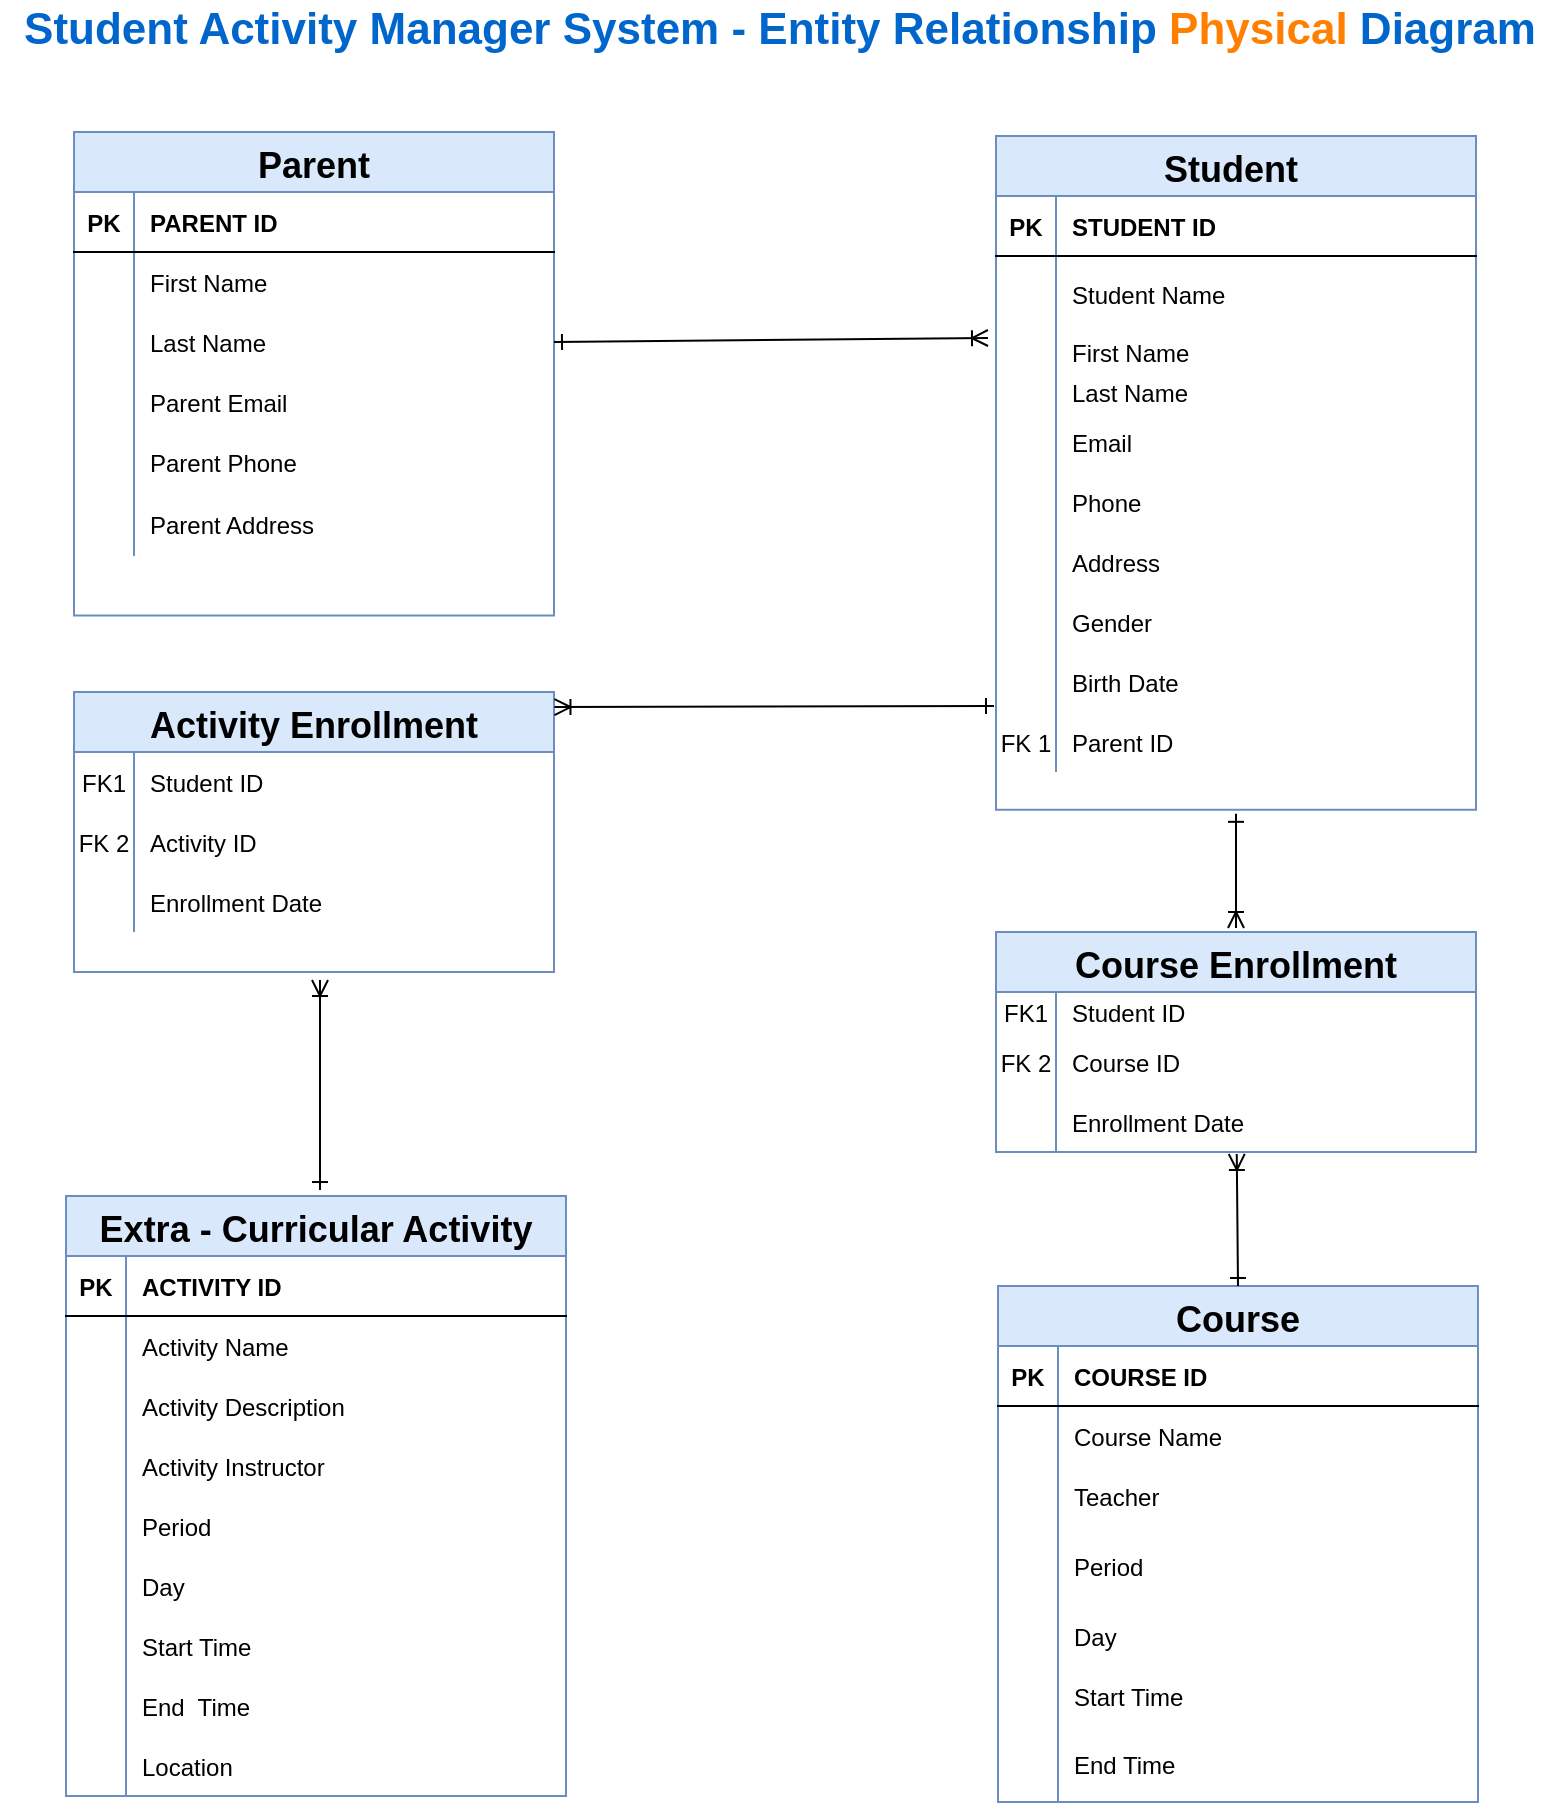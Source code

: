 <mxfile version="20.8.16" type="device"><diagram id="R2lEEEUBdFMjLlhIrx00" name="Page-1"><mxGraphModel dx="941" dy="1804" grid="0" gridSize="10" guides="1" tooltips="1" connect="1" arrows="1" fold="1" page="1" pageScale="1" pageWidth="850" pageHeight="1100" math="0" shadow="0" extFonts="Permanent Marker^https://fonts.googleapis.com/css?family=Permanent+Marker"><root><mxCell id="0"/><mxCell id="1" parent="0"/><mxCell id="C-vyLk0tnHw3VtMMgP7b-23" value="Student " style="shape=table;startSize=30;container=1;collapsible=1;childLayout=tableLayout;fixedRows=1;rowLines=0;fontStyle=1;align=center;resizeLast=1;fillColor=#dae8fc;strokeColor=#6c8ebf;fontSize=18;" parent="1" vertex="1"><mxGeometry x="520" y="-960" width="240" height="336.921" as="geometry"/></mxCell><mxCell id="C-vyLk0tnHw3VtMMgP7b-24" value="" style="shape=partialRectangle;collapsible=0;dropTarget=0;pointerEvents=0;fillColor=none;points=[[0,0.5],[1,0.5]];portConstraint=eastwest;top=0;left=0;right=0;bottom=1;" parent="C-vyLk0tnHw3VtMMgP7b-23" vertex="1"><mxGeometry y="30" width="240" height="30" as="geometry"/></mxCell><mxCell id="C-vyLk0tnHw3VtMMgP7b-25" value="PK" style="shape=partialRectangle;overflow=hidden;connectable=0;fillColor=none;top=0;left=0;bottom=0;right=0;fontStyle=1;" parent="C-vyLk0tnHw3VtMMgP7b-24" vertex="1"><mxGeometry width="30" height="30" as="geometry"><mxRectangle width="30" height="30" as="alternateBounds"/></mxGeometry></mxCell><mxCell id="C-vyLk0tnHw3VtMMgP7b-26" value="STUDENT ID" style="shape=partialRectangle;overflow=hidden;connectable=0;fillColor=none;top=0;left=0;bottom=0;right=0;align=left;spacingLeft=6;fontStyle=1;" parent="C-vyLk0tnHw3VtMMgP7b-24" vertex="1"><mxGeometry x="30" width="210" height="30" as="geometry"><mxRectangle width="210" height="30" as="alternateBounds"/></mxGeometry></mxCell><mxCell id="C-vyLk0tnHw3VtMMgP7b-27" value="" style="shape=partialRectangle;collapsible=0;dropTarget=0;pointerEvents=0;fillColor=none;points=[[0,0.5],[1,0.5]];portConstraint=eastwest;top=0;left=0;right=0;bottom=0;" parent="C-vyLk0tnHw3VtMMgP7b-23" vertex="1"><mxGeometry y="60" width="240" height="38" as="geometry"/></mxCell><mxCell id="C-vyLk0tnHw3VtMMgP7b-28" value="" style="shape=partialRectangle;overflow=hidden;connectable=0;fillColor=none;top=0;left=0;bottom=0;right=0;" parent="C-vyLk0tnHw3VtMMgP7b-27" vertex="1"><mxGeometry width="30" height="38" as="geometry"><mxRectangle width="30" height="38" as="alternateBounds"/></mxGeometry></mxCell><mxCell id="C-vyLk0tnHw3VtMMgP7b-29" value="Student Name" style="shape=partialRectangle;overflow=hidden;connectable=0;fillColor=none;top=0;left=0;bottom=0;right=0;align=left;spacingLeft=6;" parent="C-vyLk0tnHw3VtMMgP7b-27" vertex="1"><mxGeometry x="30" width="210" height="38" as="geometry"><mxRectangle width="210" height="38" as="alternateBounds"/></mxGeometry></mxCell><mxCell id="nlhiyxVkRBrGRau_pa71-32" value="" style="shape=partialRectangle;collapsible=0;dropTarget=0;pointerEvents=0;fillColor=none;points=[[0,0.5],[1,0.5]];portConstraint=eastwest;top=0;left=0;right=0;bottom=0;" parent="C-vyLk0tnHw3VtMMgP7b-23" vertex="1"><mxGeometry y="98" width="240" height="20" as="geometry"/></mxCell><mxCell id="nlhiyxVkRBrGRau_pa71-33" value="" style="shape=partialRectangle;overflow=hidden;connectable=0;fillColor=none;top=0;left=0;bottom=0;right=0;" parent="nlhiyxVkRBrGRau_pa71-32" vertex="1"><mxGeometry width="30" height="20" as="geometry"><mxRectangle width="30" height="20" as="alternateBounds"/></mxGeometry></mxCell><mxCell id="nlhiyxVkRBrGRau_pa71-34" value="First Name" style="shape=partialRectangle;overflow=hidden;connectable=0;fillColor=none;top=0;left=0;bottom=0;right=0;align=left;spacingLeft=6;" parent="nlhiyxVkRBrGRau_pa71-32" vertex="1"><mxGeometry x="30" width="210" height="20" as="geometry"><mxRectangle width="210" height="20" as="alternateBounds"/></mxGeometry></mxCell><mxCell id="nlhiyxVkRBrGRau_pa71-38" value="" style="shape=partialRectangle;collapsible=0;dropTarget=0;pointerEvents=0;fillColor=none;points=[[0,0.5],[1,0.5]];portConstraint=eastwest;top=0;left=0;right=0;bottom=0;" parent="C-vyLk0tnHw3VtMMgP7b-23" vertex="1"><mxGeometry y="118" width="240" height="20" as="geometry"/></mxCell><mxCell id="nlhiyxVkRBrGRau_pa71-39" value="" style="shape=partialRectangle;overflow=hidden;connectable=0;fillColor=none;top=0;left=0;bottom=0;right=0;" parent="nlhiyxVkRBrGRau_pa71-38" vertex="1"><mxGeometry width="30" height="20" as="geometry"><mxRectangle width="30" height="20" as="alternateBounds"/></mxGeometry></mxCell><mxCell id="nlhiyxVkRBrGRau_pa71-40" value="Last Name" style="shape=partialRectangle;overflow=hidden;connectable=0;fillColor=none;top=0;left=0;bottom=0;right=0;align=left;spacingLeft=6;" parent="nlhiyxVkRBrGRau_pa71-38" vertex="1"><mxGeometry x="30" width="210" height="20" as="geometry"><mxRectangle width="210" height="20" as="alternateBounds"/></mxGeometry></mxCell><mxCell id="AwuEXLEFEsG78diYiHzL-61" value="" style="shape=partialRectangle;collapsible=0;dropTarget=0;pointerEvents=0;fillColor=none;points=[[0,0.5],[1,0.5]];portConstraint=eastwest;top=0;left=0;right=0;bottom=0;" parent="C-vyLk0tnHw3VtMMgP7b-23" vertex="1"><mxGeometry y="138" width="240" height="30" as="geometry"/></mxCell><mxCell id="AwuEXLEFEsG78diYiHzL-62" value="" style="shape=partialRectangle;overflow=hidden;connectable=0;fillColor=none;top=0;left=0;bottom=0;right=0;" parent="AwuEXLEFEsG78diYiHzL-61" vertex="1"><mxGeometry width="30" height="30" as="geometry"><mxRectangle width="30" height="30" as="alternateBounds"/></mxGeometry></mxCell><mxCell id="AwuEXLEFEsG78diYiHzL-63" value="Email" style="shape=partialRectangle;overflow=hidden;connectable=0;fillColor=none;top=0;left=0;bottom=0;right=0;align=left;spacingLeft=6;" parent="AwuEXLEFEsG78diYiHzL-61" vertex="1"><mxGeometry x="30" width="210" height="30" as="geometry"><mxRectangle width="210" height="30" as="alternateBounds"/></mxGeometry></mxCell><mxCell id="AwuEXLEFEsG78diYiHzL-64" value="" style="shape=partialRectangle;collapsible=0;dropTarget=0;pointerEvents=0;fillColor=none;points=[[0,0.5],[1,0.5]];portConstraint=eastwest;top=0;left=0;right=0;bottom=0;" parent="C-vyLk0tnHw3VtMMgP7b-23" vertex="1"><mxGeometry y="168" width="240" height="30" as="geometry"/></mxCell><mxCell id="AwuEXLEFEsG78diYiHzL-65" value="" style="shape=partialRectangle;overflow=hidden;connectable=0;fillColor=none;top=0;left=0;bottom=0;right=0;" parent="AwuEXLEFEsG78diYiHzL-64" vertex="1"><mxGeometry width="30" height="30" as="geometry"><mxRectangle width="30" height="30" as="alternateBounds"/></mxGeometry></mxCell><mxCell id="AwuEXLEFEsG78diYiHzL-66" value="Phone" style="shape=partialRectangle;overflow=hidden;connectable=0;fillColor=none;top=0;left=0;bottom=0;right=0;align=left;spacingLeft=6;" parent="AwuEXLEFEsG78diYiHzL-64" vertex="1"><mxGeometry x="30" width="210" height="30" as="geometry"><mxRectangle width="210" height="30" as="alternateBounds"/></mxGeometry></mxCell><mxCell id="AwuEXLEFEsG78diYiHzL-67" value="" style="shape=partialRectangle;collapsible=0;dropTarget=0;pointerEvents=0;fillColor=none;points=[[0,0.5],[1,0.5]];portConstraint=eastwest;top=0;left=0;right=0;bottom=0;" parent="C-vyLk0tnHw3VtMMgP7b-23" vertex="1"><mxGeometry y="198" width="240" height="30" as="geometry"/></mxCell><mxCell id="AwuEXLEFEsG78diYiHzL-68" value="" style="shape=partialRectangle;overflow=hidden;connectable=0;fillColor=none;top=0;left=0;bottom=0;right=0;" parent="AwuEXLEFEsG78diYiHzL-67" vertex="1"><mxGeometry width="30" height="30" as="geometry"><mxRectangle width="30" height="30" as="alternateBounds"/></mxGeometry></mxCell><mxCell id="AwuEXLEFEsG78diYiHzL-69" value="Address" style="shape=partialRectangle;overflow=hidden;connectable=0;fillColor=none;top=0;left=0;bottom=0;right=0;align=left;spacingLeft=6;" parent="AwuEXLEFEsG78diYiHzL-67" vertex="1"><mxGeometry x="30" width="210" height="30" as="geometry"><mxRectangle width="210" height="30" as="alternateBounds"/></mxGeometry></mxCell><mxCell id="AwuEXLEFEsG78diYiHzL-70" value="" style="shape=partialRectangle;collapsible=0;dropTarget=0;pointerEvents=0;fillColor=none;points=[[0,0.5],[1,0.5]];portConstraint=eastwest;top=0;left=0;right=0;bottom=0;" parent="C-vyLk0tnHw3VtMMgP7b-23" vertex="1"><mxGeometry y="228" width="240" height="30" as="geometry"/></mxCell><mxCell id="AwuEXLEFEsG78diYiHzL-71" value="" style="shape=partialRectangle;overflow=hidden;connectable=0;fillColor=none;top=0;left=0;bottom=0;right=0;" parent="AwuEXLEFEsG78diYiHzL-70" vertex="1"><mxGeometry width="30" height="30" as="geometry"><mxRectangle width="30" height="30" as="alternateBounds"/></mxGeometry></mxCell><mxCell id="AwuEXLEFEsG78diYiHzL-72" value="Gender" style="shape=partialRectangle;overflow=hidden;connectable=0;fillColor=none;top=0;left=0;bottom=0;right=0;align=left;spacingLeft=6;" parent="AwuEXLEFEsG78diYiHzL-70" vertex="1"><mxGeometry x="30" width="210" height="30" as="geometry"><mxRectangle width="210" height="30" as="alternateBounds"/></mxGeometry></mxCell><mxCell id="AwuEXLEFEsG78diYiHzL-73" value="" style="shape=partialRectangle;collapsible=0;dropTarget=0;pointerEvents=0;fillColor=none;points=[[0,0.5],[1,0.5]];portConstraint=eastwest;top=0;left=0;right=0;bottom=0;" parent="C-vyLk0tnHw3VtMMgP7b-23" vertex="1"><mxGeometry y="258" width="240" height="30" as="geometry"/></mxCell><mxCell id="AwuEXLEFEsG78diYiHzL-74" value="" style="shape=partialRectangle;overflow=hidden;connectable=0;fillColor=none;top=0;left=0;bottom=0;right=0;" parent="AwuEXLEFEsG78diYiHzL-73" vertex="1"><mxGeometry width="30" height="30" as="geometry"><mxRectangle width="30" height="30" as="alternateBounds"/></mxGeometry></mxCell><mxCell id="AwuEXLEFEsG78diYiHzL-75" value="Birth Date" style="shape=partialRectangle;overflow=hidden;connectable=0;fillColor=none;top=0;left=0;bottom=0;right=0;align=left;spacingLeft=6;" parent="AwuEXLEFEsG78diYiHzL-73" vertex="1"><mxGeometry x="30" width="210" height="30" as="geometry"><mxRectangle width="210" height="30" as="alternateBounds"/></mxGeometry></mxCell><mxCell id="AwuEXLEFEsG78diYiHzL-79" value="" style="shape=partialRectangle;collapsible=0;dropTarget=0;pointerEvents=0;fillColor=none;points=[[0,0.5],[1,0.5]];portConstraint=eastwest;top=0;left=0;right=0;bottom=0;" parent="C-vyLk0tnHw3VtMMgP7b-23" vertex="1"><mxGeometry y="288" width="240" height="30" as="geometry"/></mxCell><mxCell id="AwuEXLEFEsG78diYiHzL-80" value="FK 1" style="shape=partialRectangle;overflow=hidden;connectable=0;fillColor=none;top=0;left=0;bottom=0;right=0;" parent="AwuEXLEFEsG78diYiHzL-79" vertex="1"><mxGeometry width="30" height="30" as="geometry"><mxRectangle width="30" height="30" as="alternateBounds"/></mxGeometry></mxCell><mxCell id="AwuEXLEFEsG78diYiHzL-81" value="Parent ID" style="shape=partialRectangle;overflow=hidden;connectable=0;fillColor=none;top=0;left=0;bottom=0;right=0;align=left;spacingLeft=6;" parent="AwuEXLEFEsG78diYiHzL-79" vertex="1"><mxGeometry x="30" width="210" height="30" as="geometry"><mxRectangle width="210" height="30" as="alternateBounds"/></mxGeometry></mxCell><mxCell id="C-vyLk0tnHw3VtMMgP7b-2" value="Course" style="shape=table;startSize=30;container=1;collapsible=1;childLayout=tableLayout;fixedRows=1;rowLines=0;fontStyle=1;align=center;resizeLast=1;fillColor=#dae8fc;strokeColor=#6c8ebf;fontSize=18;" parent="1" vertex="1"><mxGeometry x="521" y="-385" width="240" height="258" as="geometry"/></mxCell><mxCell id="C-vyLk0tnHw3VtMMgP7b-3" value="" style="shape=partialRectangle;collapsible=0;dropTarget=0;pointerEvents=0;fillColor=none;points=[[0,0.5],[1,0.5]];portConstraint=eastwest;top=0;left=0;right=0;bottom=1;" parent="C-vyLk0tnHw3VtMMgP7b-2" vertex="1"><mxGeometry y="30" width="240" height="30" as="geometry"/></mxCell><mxCell id="C-vyLk0tnHw3VtMMgP7b-4" value="PK" style="shape=partialRectangle;overflow=hidden;connectable=0;fillColor=none;top=0;left=0;bottom=0;right=0;fontStyle=1;" parent="C-vyLk0tnHw3VtMMgP7b-3" vertex="1"><mxGeometry width="30" height="30" as="geometry"><mxRectangle width="30" height="30" as="alternateBounds"/></mxGeometry></mxCell><mxCell id="C-vyLk0tnHw3VtMMgP7b-5" value="COURSE ID" style="shape=partialRectangle;overflow=hidden;connectable=0;fillColor=none;top=0;left=0;bottom=0;right=0;align=left;spacingLeft=6;fontStyle=1;" parent="C-vyLk0tnHw3VtMMgP7b-3" vertex="1"><mxGeometry x="30" width="210" height="30" as="geometry"><mxRectangle width="210" height="30" as="alternateBounds"/></mxGeometry></mxCell><mxCell id="C-vyLk0tnHw3VtMMgP7b-6" value="" style="shape=partialRectangle;collapsible=0;dropTarget=0;pointerEvents=0;fillColor=none;points=[[0,0.5],[1,0.5]];portConstraint=eastwest;top=0;left=0;right=0;bottom=0;" parent="C-vyLk0tnHw3VtMMgP7b-2" vertex="1"><mxGeometry y="60" width="240" height="30" as="geometry"/></mxCell><mxCell id="C-vyLk0tnHw3VtMMgP7b-7" value="" style="shape=partialRectangle;overflow=hidden;connectable=0;fillColor=none;top=0;left=0;bottom=0;right=0;" parent="C-vyLk0tnHw3VtMMgP7b-6" vertex="1"><mxGeometry width="30" height="30" as="geometry"><mxRectangle width="30" height="30" as="alternateBounds"/></mxGeometry></mxCell><mxCell id="C-vyLk0tnHw3VtMMgP7b-8" value="Course Name" style="shape=partialRectangle;overflow=hidden;connectable=0;fillColor=none;top=0;left=0;bottom=0;right=0;align=left;spacingLeft=6;" parent="C-vyLk0tnHw3VtMMgP7b-6" vertex="1"><mxGeometry x="30" width="210" height="30" as="geometry"><mxRectangle width="210" height="30" as="alternateBounds"/></mxGeometry></mxCell><mxCell id="C-vyLk0tnHw3VtMMgP7b-9" value="" style="shape=partialRectangle;collapsible=0;dropTarget=0;pointerEvents=0;fillColor=none;points=[[0,0.5],[1,0.5]];portConstraint=eastwest;top=0;left=0;right=0;bottom=0;" parent="C-vyLk0tnHw3VtMMgP7b-2" vertex="1"><mxGeometry y="90" width="240" height="30" as="geometry"/></mxCell><mxCell id="C-vyLk0tnHw3VtMMgP7b-10" value="" style="shape=partialRectangle;overflow=hidden;connectable=0;fillColor=none;top=0;left=0;bottom=0;right=0;" parent="C-vyLk0tnHw3VtMMgP7b-9" vertex="1"><mxGeometry width="30" height="30" as="geometry"><mxRectangle width="30" height="30" as="alternateBounds"/></mxGeometry></mxCell><mxCell id="C-vyLk0tnHw3VtMMgP7b-11" value="Teacher" style="shape=partialRectangle;overflow=hidden;connectable=0;fillColor=none;top=0;left=0;bottom=0;right=0;align=left;spacingLeft=6;" parent="C-vyLk0tnHw3VtMMgP7b-9" vertex="1"><mxGeometry x="30" width="210" height="30" as="geometry"><mxRectangle width="210" height="30" as="alternateBounds"/></mxGeometry></mxCell><mxCell id="AwuEXLEFEsG78diYiHzL-82" value="" style="shape=partialRectangle;collapsible=0;dropTarget=0;pointerEvents=0;fillColor=none;points=[[0,0.5],[1,0.5]];portConstraint=eastwest;top=0;left=0;right=0;bottom=0;" parent="C-vyLk0tnHw3VtMMgP7b-2" vertex="1"><mxGeometry y="120" width="240" height="40" as="geometry"/></mxCell><mxCell id="AwuEXLEFEsG78diYiHzL-83" value="" style="shape=partialRectangle;overflow=hidden;connectable=0;fillColor=none;top=0;left=0;bottom=0;right=0;" parent="AwuEXLEFEsG78diYiHzL-82" vertex="1"><mxGeometry width="30" height="40" as="geometry"><mxRectangle width="30" height="40" as="alternateBounds"/></mxGeometry></mxCell><mxCell id="AwuEXLEFEsG78diYiHzL-84" value="Period" style="shape=partialRectangle;overflow=hidden;connectable=0;fillColor=none;top=0;left=0;bottom=0;right=0;align=left;spacingLeft=6;" parent="AwuEXLEFEsG78diYiHzL-82" vertex="1"><mxGeometry x="30" width="210" height="40" as="geometry"><mxRectangle width="210" height="40" as="alternateBounds"/></mxGeometry></mxCell><mxCell id="AwuEXLEFEsG78diYiHzL-85" value="" style="shape=partialRectangle;collapsible=0;dropTarget=0;pointerEvents=0;fillColor=none;points=[[0,0.5],[1,0.5]];portConstraint=eastwest;top=0;left=0;right=0;bottom=0;" parent="C-vyLk0tnHw3VtMMgP7b-2" vertex="1"><mxGeometry y="160" width="240" height="30" as="geometry"/></mxCell><mxCell id="AwuEXLEFEsG78diYiHzL-86" value="" style="shape=partialRectangle;overflow=hidden;connectable=0;fillColor=none;top=0;left=0;bottom=0;right=0;" parent="AwuEXLEFEsG78diYiHzL-85" vertex="1"><mxGeometry width="30" height="30" as="geometry"><mxRectangle width="30" height="30" as="alternateBounds"/></mxGeometry></mxCell><mxCell id="AwuEXLEFEsG78diYiHzL-87" value="Day" style="shape=partialRectangle;overflow=hidden;connectable=0;fillColor=none;top=0;left=0;bottom=0;right=0;align=left;spacingLeft=6;" parent="AwuEXLEFEsG78diYiHzL-85" vertex="1"><mxGeometry x="30" width="210" height="30" as="geometry"><mxRectangle width="210" height="30" as="alternateBounds"/></mxGeometry></mxCell><mxCell id="AwuEXLEFEsG78diYiHzL-88" value="" style="shape=partialRectangle;collapsible=0;dropTarget=0;pointerEvents=0;fillColor=none;points=[[0,0.5],[1,0.5]];portConstraint=eastwest;top=0;left=0;right=0;bottom=0;" parent="C-vyLk0tnHw3VtMMgP7b-2" vertex="1"><mxGeometry y="190" width="240" height="30" as="geometry"/></mxCell><mxCell id="AwuEXLEFEsG78diYiHzL-89" value="" style="shape=partialRectangle;overflow=hidden;connectable=0;fillColor=none;top=0;left=0;bottom=0;right=0;" parent="AwuEXLEFEsG78diYiHzL-88" vertex="1"><mxGeometry width="30" height="30" as="geometry"><mxRectangle width="30" height="30" as="alternateBounds"/></mxGeometry></mxCell><mxCell id="AwuEXLEFEsG78diYiHzL-90" value="Start Time" style="shape=partialRectangle;overflow=hidden;connectable=0;fillColor=none;top=0;left=0;bottom=0;right=0;align=left;spacingLeft=6;" parent="AwuEXLEFEsG78diYiHzL-88" vertex="1"><mxGeometry x="30" width="210" height="30" as="geometry"><mxRectangle width="210" height="30" as="alternateBounds"/></mxGeometry></mxCell><mxCell id="AwuEXLEFEsG78diYiHzL-156" value="" style="shape=partialRectangle;collapsible=0;dropTarget=0;pointerEvents=0;fillColor=none;points=[[0,0.5],[1,0.5]];portConstraint=eastwest;top=0;left=0;right=0;bottom=0;" parent="C-vyLk0tnHw3VtMMgP7b-2" vertex="1"><mxGeometry y="220" width="240" height="38" as="geometry"/></mxCell><mxCell id="AwuEXLEFEsG78diYiHzL-157" value="" style="shape=partialRectangle;overflow=hidden;connectable=0;fillColor=none;top=0;left=0;bottom=0;right=0;" parent="AwuEXLEFEsG78diYiHzL-156" vertex="1"><mxGeometry width="30" height="38" as="geometry"><mxRectangle width="30" height="38" as="alternateBounds"/></mxGeometry></mxCell><mxCell id="AwuEXLEFEsG78diYiHzL-158" value="End Time" style="shape=partialRectangle;overflow=hidden;connectable=0;fillColor=none;top=0;left=0;bottom=0;right=0;align=left;spacingLeft=6;" parent="AwuEXLEFEsG78diYiHzL-156" vertex="1"><mxGeometry x="30" width="210" height="38" as="geometry"><mxRectangle width="210" height="38" as="alternateBounds"/></mxGeometry></mxCell><mxCell id="AwuEXLEFEsG78diYiHzL-1" value="Parent" style="shape=table;startSize=30;container=1;collapsible=1;childLayout=tableLayout;fixedRows=1;rowLines=0;fontStyle=1;align=center;resizeLast=1;fontSize=18;fillColor=#dae8fc;strokeColor=#6c8ebf;" parent="1" vertex="1"><mxGeometry x="59" y="-962" width="240" height="241.765" as="geometry"/></mxCell><mxCell id="AwuEXLEFEsG78diYiHzL-2" value="" style="shape=partialRectangle;collapsible=0;dropTarget=0;pointerEvents=0;fillColor=none;points=[[0,0.5],[1,0.5]];portConstraint=eastwest;top=0;left=0;right=0;bottom=1;" parent="AwuEXLEFEsG78diYiHzL-1" vertex="1"><mxGeometry y="30" width="240" height="30" as="geometry"/></mxCell><mxCell id="AwuEXLEFEsG78diYiHzL-3" value="PK" style="shape=partialRectangle;overflow=hidden;connectable=0;fillColor=none;top=0;left=0;bottom=0;right=0;fontStyle=1;" parent="AwuEXLEFEsG78diYiHzL-2" vertex="1"><mxGeometry width="30" height="30" as="geometry"><mxRectangle width="30" height="30" as="alternateBounds"/></mxGeometry></mxCell><mxCell id="AwuEXLEFEsG78diYiHzL-4" value="PARENT ID" style="shape=partialRectangle;overflow=hidden;connectable=0;fillColor=none;top=0;left=0;bottom=0;right=0;align=left;spacingLeft=6;fontStyle=1;" parent="AwuEXLEFEsG78diYiHzL-2" vertex="1"><mxGeometry x="30" width="210" height="30" as="geometry"><mxRectangle width="210" height="30" as="alternateBounds"/></mxGeometry></mxCell><mxCell id="AwuEXLEFEsG78diYiHzL-5" value="" style="shape=partialRectangle;collapsible=0;dropTarget=0;pointerEvents=0;fillColor=none;points=[[0,0.5],[1,0.5]];portConstraint=eastwest;top=0;left=0;right=0;bottom=0;" parent="AwuEXLEFEsG78diYiHzL-1" vertex="1"><mxGeometry y="60" width="240" height="30" as="geometry"/></mxCell><mxCell id="AwuEXLEFEsG78diYiHzL-6" value="" style="shape=partialRectangle;overflow=hidden;connectable=0;fillColor=none;top=0;left=0;bottom=0;right=0;" parent="AwuEXLEFEsG78diYiHzL-5" vertex="1"><mxGeometry width="30" height="30" as="geometry"><mxRectangle width="30" height="30" as="alternateBounds"/></mxGeometry></mxCell><mxCell id="AwuEXLEFEsG78diYiHzL-7" value="First Name" style="shape=partialRectangle;overflow=hidden;connectable=0;fillColor=none;top=0;left=0;bottom=0;right=0;align=left;spacingLeft=6;" parent="AwuEXLEFEsG78diYiHzL-5" vertex="1"><mxGeometry x="30" width="210" height="30" as="geometry"><mxRectangle width="210" height="30" as="alternateBounds"/></mxGeometry></mxCell><mxCell id="AwuEXLEFEsG78diYiHzL-8" value="" style="shape=partialRectangle;collapsible=0;dropTarget=0;pointerEvents=0;fillColor=none;points=[[0,0.5],[1,0.5]];portConstraint=eastwest;top=0;left=0;right=0;bottom=0;" parent="AwuEXLEFEsG78diYiHzL-1" vertex="1"><mxGeometry y="90" width="240" height="30" as="geometry"/></mxCell><mxCell id="AwuEXLEFEsG78diYiHzL-9" value="" style="shape=partialRectangle;overflow=hidden;connectable=0;fillColor=none;top=0;left=0;bottom=0;right=0;" parent="AwuEXLEFEsG78diYiHzL-8" vertex="1"><mxGeometry width="30" height="30" as="geometry"><mxRectangle width="30" height="30" as="alternateBounds"/></mxGeometry></mxCell><mxCell id="AwuEXLEFEsG78diYiHzL-10" value="Last Name" style="shape=partialRectangle;overflow=hidden;connectable=0;fillColor=none;top=0;left=0;bottom=0;right=0;align=left;spacingLeft=6;" parent="AwuEXLEFEsG78diYiHzL-8" vertex="1"><mxGeometry x="30" width="210" height="30" as="geometry"><mxRectangle width="210" height="30" as="alternateBounds"/></mxGeometry></mxCell><mxCell id="AwuEXLEFEsG78diYiHzL-106" value="" style="shape=partialRectangle;collapsible=0;dropTarget=0;pointerEvents=0;fillColor=none;points=[[0,0.5],[1,0.5]];portConstraint=eastwest;top=0;left=0;right=0;bottom=0;" parent="AwuEXLEFEsG78diYiHzL-1" vertex="1"><mxGeometry y="120" width="240" height="30" as="geometry"/></mxCell><mxCell id="AwuEXLEFEsG78diYiHzL-107" value="" style="shape=partialRectangle;overflow=hidden;connectable=0;fillColor=none;top=0;left=0;bottom=0;right=0;" parent="AwuEXLEFEsG78diYiHzL-106" vertex="1"><mxGeometry width="30" height="30" as="geometry"><mxRectangle width="30" height="30" as="alternateBounds"/></mxGeometry></mxCell><mxCell id="AwuEXLEFEsG78diYiHzL-108" value="Parent Email" style="shape=partialRectangle;overflow=hidden;connectable=0;fillColor=none;top=0;left=0;bottom=0;right=0;align=left;spacingLeft=6;" parent="AwuEXLEFEsG78diYiHzL-106" vertex="1"><mxGeometry x="30" width="210" height="30" as="geometry"><mxRectangle width="210" height="30" as="alternateBounds"/></mxGeometry></mxCell><mxCell id="AwuEXLEFEsG78diYiHzL-122" value="" style="shape=partialRectangle;collapsible=0;dropTarget=0;pointerEvents=0;fillColor=none;points=[[0,0.5],[1,0.5]];portConstraint=eastwest;top=0;left=0;right=0;bottom=0;" parent="AwuEXLEFEsG78diYiHzL-1" vertex="1"><mxGeometry y="150" width="240" height="30" as="geometry"/></mxCell><mxCell id="AwuEXLEFEsG78diYiHzL-123" value="" style="shape=partialRectangle;overflow=hidden;connectable=0;fillColor=none;top=0;left=0;bottom=0;right=0;" parent="AwuEXLEFEsG78diYiHzL-122" vertex="1"><mxGeometry width="30" height="30" as="geometry"><mxRectangle width="30" height="30" as="alternateBounds"/></mxGeometry></mxCell><mxCell id="AwuEXLEFEsG78diYiHzL-124" value="Parent Phone" style="shape=partialRectangle;overflow=hidden;connectable=0;fillColor=none;top=0;left=0;bottom=0;right=0;align=left;spacingLeft=6;" parent="AwuEXLEFEsG78diYiHzL-122" vertex="1"><mxGeometry x="30" width="210" height="30" as="geometry"><mxRectangle width="210" height="30" as="alternateBounds"/></mxGeometry></mxCell><mxCell id="AwuEXLEFEsG78diYiHzL-125" value="" style="shape=partialRectangle;collapsible=0;dropTarget=0;pointerEvents=0;fillColor=none;points=[[0,0.5],[1,0.5]];portConstraint=eastwest;top=0;left=0;right=0;bottom=0;" parent="AwuEXLEFEsG78diYiHzL-1" vertex="1"><mxGeometry y="180" width="240" height="32" as="geometry"/></mxCell><mxCell id="AwuEXLEFEsG78diYiHzL-126" value="" style="shape=partialRectangle;overflow=hidden;connectable=0;fillColor=none;top=0;left=0;bottom=0;right=0;" parent="AwuEXLEFEsG78diYiHzL-125" vertex="1"><mxGeometry width="30" height="32" as="geometry"><mxRectangle width="30" height="32" as="alternateBounds"/></mxGeometry></mxCell><mxCell id="AwuEXLEFEsG78diYiHzL-127" value="Parent Address" style="shape=partialRectangle;overflow=hidden;connectable=0;fillColor=none;top=0;left=0;bottom=0;right=0;align=left;spacingLeft=6;" parent="AwuEXLEFEsG78diYiHzL-125" vertex="1"><mxGeometry x="30" width="210" height="32" as="geometry"><mxRectangle width="210" height="32" as="alternateBounds"/></mxGeometry></mxCell><mxCell id="AwuEXLEFEsG78diYiHzL-21" value="Activity Enrollment" style="shape=table;startSize=30;container=1;collapsible=1;childLayout=tableLayout;fixedRows=1;rowLines=0;fontStyle=1;align=center;resizeLast=1;fillColor=#dae8fc;strokeColor=#6c8ebf;fontSize=18;" parent="1" vertex="1"><mxGeometry x="59" y="-682" width="240" height="140" as="geometry"/></mxCell><mxCell id="AwuEXLEFEsG78diYiHzL-25" value="" style="shape=partialRectangle;collapsible=0;dropTarget=0;pointerEvents=0;fillColor=none;points=[[0,0.5],[1,0.5]];portConstraint=eastwest;top=0;left=0;right=0;bottom=0;" parent="AwuEXLEFEsG78diYiHzL-21" vertex="1"><mxGeometry y="30" width="240" height="30" as="geometry"/></mxCell><mxCell id="AwuEXLEFEsG78diYiHzL-26" value="FK1" style="shape=partialRectangle;overflow=hidden;connectable=0;fillColor=none;top=0;left=0;bottom=0;right=0;" parent="AwuEXLEFEsG78diYiHzL-25" vertex="1"><mxGeometry width="30" height="30" as="geometry"><mxRectangle width="30" height="30" as="alternateBounds"/></mxGeometry></mxCell><mxCell id="AwuEXLEFEsG78diYiHzL-27" value="Student ID" style="shape=partialRectangle;overflow=hidden;connectable=0;fillColor=none;top=0;left=0;bottom=0;right=0;align=left;spacingLeft=6;" parent="AwuEXLEFEsG78diYiHzL-25" vertex="1"><mxGeometry x="30" width="210" height="30" as="geometry"><mxRectangle width="210" height="30" as="alternateBounds"/></mxGeometry></mxCell><mxCell id="AwuEXLEFEsG78diYiHzL-91" value="" style="shape=partialRectangle;collapsible=0;dropTarget=0;pointerEvents=0;fillColor=none;points=[[0,0.5],[1,0.5]];portConstraint=eastwest;top=0;left=0;right=0;bottom=0;" parent="AwuEXLEFEsG78diYiHzL-21" vertex="1"><mxGeometry y="60" width="240" height="30" as="geometry"/></mxCell><mxCell id="AwuEXLEFEsG78diYiHzL-92" value="FK 2" style="shape=partialRectangle;overflow=hidden;connectable=0;fillColor=none;top=0;left=0;bottom=0;right=0;" parent="AwuEXLEFEsG78diYiHzL-91" vertex="1"><mxGeometry width="30" height="30" as="geometry"><mxRectangle width="30" height="30" as="alternateBounds"/></mxGeometry></mxCell><mxCell id="AwuEXLEFEsG78diYiHzL-93" value="Activity ID" style="shape=partialRectangle;overflow=hidden;connectable=0;fillColor=none;top=0;left=0;bottom=0;right=0;align=left;spacingLeft=6;" parent="AwuEXLEFEsG78diYiHzL-91" vertex="1"><mxGeometry x="30" width="210" height="30" as="geometry"><mxRectangle width="210" height="30" as="alternateBounds"/></mxGeometry></mxCell><mxCell id="AwuEXLEFEsG78diYiHzL-147" value="" style="shape=partialRectangle;collapsible=0;dropTarget=0;pointerEvents=0;fillColor=none;points=[[0,0.5],[1,0.5]];portConstraint=eastwest;top=0;left=0;right=0;bottom=0;" parent="AwuEXLEFEsG78diYiHzL-21" vertex="1"><mxGeometry y="90" width="240" height="30" as="geometry"/></mxCell><mxCell id="AwuEXLEFEsG78diYiHzL-148" value="" style="shape=partialRectangle;overflow=hidden;connectable=0;fillColor=none;top=0;left=0;bottom=0;right=0;" parent="AwuEXLEFEsG78diYiHzL-147" vertex="1"><mxGeometry width="30" height="30" as="geometry"><mxRectangle width="30" height="30" as="alternateBounds"/></mxGeometry></mxCell><mxCell id="AwuEXLEFEsG78diYiHzL-149" value="Enrollment Date" style="shape=partialRectangle;overflow=hidden;connectable=0;fillColor=none;top=0;left=0;bottom=0;right=0;align=left;spacingLeft=6;" parent="AwuEXLEFEsG78diYiHzL-147" vertex="1"><mxGeometry x="30" width="210" height="30" as="geometry"><mxRectangle width="210" height="30" as="alternateBounds"/></mxGeometry></mxCell><mxCell id="AwuEXLEFEsG78diYiHzL-41" value="Extra - Curricular Activity" style="shape=table;startSize=30;container=1;collapsible=1;childLayout=tableLayout;fixedRows=1;rowLines=0;fontStyle=1;align=center;resizeLast=1;fillColor=#dae8fc;strokeColor=#6c8ebf;fontSize=18;" parent="1" vertex="1"><mxGeometry x="55" y="-430" width="250" height="300" as="geometry"/></mxCell><mxCell id="AwuEXLEFEsG78diYiHzL-42" value="" style="shape=partialRectangle;collapsible=0;dropTarget=0;pointerEvents=0;fillColor=none;points=[[0,0.5],[1,0.5]];portConstraint=eastwest;top=0;left=0;right=0;bottom=1;" parent="AwuEXLEFEsG78diYiHzL-41" vertex="1"><mxGeometry y="30" width="250" height="30" as="geometry"/></mxCell><mxCell id="AwuEXLEFEsG78diYiHzL-43" value="PK" style="shape=partialRectangle;overflow=hidden;connectable=0;fillColor=none;top=0;left=0;bottom=0;right=0;fontStyle=1;" parent="AwuEXLEFEsG78diYiHzL-42" vertex="1"><mxGeometry width="30" height="30" as="geometry"><mxRectangle width="30" height="30" as="alternateBounds"/></mxGeometry></mxCell><mxCell id="AwuEXLEFEsG78diYiHzL-44" value="ACTIVITY ID" style="shape=partialRectangle;overflow=hidden;connectable=0;fillColor=none;top=0;left=0;bottom=0;right=0;align=left;spacingLeft=6;fontStyle=1;" parent="AwuEXLEFEsG78diYiHzL-42" vertex="1"><mxGeometry x="30" width="220" height="30" as="geometry"><mxRectangle width="220" height="30" as="alternateBounds"/></mxGeometry></mxCell><mxCell id="AwuEXLEFEsG78diYiHzL-45" value="" style="shape=partialRectangle;collapsible=0;dropTarget=0;pointerEvents=0;fillColor=none;points=[[0,0.5],[1,0.5]];portConstraint=eastwest;top=0;left=0;right=0;bottom=0;" parent="AwuEXLEFEsG78diYiHzL-41" vertex="1"><mxGeometry y="60" width="250" height="30" as="geometry"/></mxCell><mxCell id="AwuEXLEFEsG78diYiHzL-46" value="" style="shape=partialRectangle;overflow=hidden;connectable=0;fillColor=none;top=0;left=0;bottom=0;right=0;" parent="AwuEXLEFEsG78diYiHzL-45" vertex="1"><mxGeometry width="30" height="30" as="geometry"><mxRectangle width="30" height="30" as="alternateBounds"/></mxGeometry></mxCell><mxCell id="AwuEXLEFEsG78diYiHzL-47" value="Activity Name" style="shape=partialRectangle;overflow=hidden;connectable=0;fillColor=none;top=0;left=0;bottom=0;right=0;align=left;spacingLeft=6;" parent="AwuEXLEFEsG78diYiHzL-45" vertex="1"><mxGeometry x="30" width="220" height="30" as="geometry"><mxRectangle width="220" height="30" as="alternateBounds"/></mxGeometry></mxCell><mxCell id="AwuEXLEFEsG78diYiHzL-48" value="" style="shape=partialRectangle;collapsible=0;dropTarget=0;pointerEvents=0;fillColor=none;points=[[0,0.5],[1,0.5]];portConstraint=eastwest;top=0;left=0;right=0;bottom=0;" parent="AwuEXLEFEsG78diYiHzL-41" vertex="1"><mxGeometry y="90" width="250" height="30" as="geometry"/></mxCell><mxCell id="AwuEXLEFEsG78diYiHzL-49" value="" style="shape=partialRectangle;overflow=hidden;connectable=0;fillColor=none;top=0;left=0;bottom=0;right=0;" parent="AwuEXLEFEsG78diYiHzL-48" vertex="1"><mxGeometry width="30" height="30" as="geometry"><mxRectangle width="30" height="30" as="alternateBounds"/></mxGeometry></mxCell><mxCell id="AwuEXLEFEsG78diYiHzL-50" value="Activity Description" style="shape=partialRectangle;overflow=hidden;connectable=0;fillColor=none;top=0;left=0;bottom=0;right=0;align=left;spacingLeft=6;" parent="AwuEXLEFEsG78diYiHzL-48" vertex="1"><mxGeometry x="30" width="220" height="30" as="geometry"><mxRectangle width="220" height="30" as="alternateBounds"/></mxGeometry></mxCell><mxCell id="AwuEXLEFEsG78diYiHzL-128" value="" style="shape=partialRectangle;collapsible=0;dropTarget=0;pointerEvents=0;fillColor=none;points=[[0,0.5],[1,0.5]];portConstraint=eastwest;top=0;left=0;right=0;bottom=0;" parent="AwuEXLEFEsG78diYiHzL-41" vertex="1"><mxGeometry y="120" width="250" height="30" as="geometry"/></mxCell><mxCell id="AwuEXLEFEsG78diYiHzL-129" value="" style="shape=partialRectangle;overflow=hidden;connectable=0;fillColor=none;top=0;left=0;bottom=0;right=0;" parent="AwuEXLEFEsG78diYiHzL-128" vertex="1"><mxGeometry width="30" height="30" as="geometry"><mxRectangle width="30" height="30" as="alternateBounds"/></mxGeometry></mxCell><mxCell id="AwuEXLEFEsG78diYiHzL-130" value="Activity Instructor" style="shape=partialRectangle;overflow=hidden;connectable=0;fillColor=none;top=0;left=0;bottom=0;right=0;align=left;spacingLeft=6;" parent="AwuEXLEFEsG78diYiHzL-128" vertex="1"><mxGeometry x="30" width="220" height="30" as="geometry"><mxRectangle width="220" height="30" as="alternateBounds"/></mxGeometry></mxCell><mxCell id="AwuEXLEFEsG78diYiHzL-215" value="" style="shape=partialRectangle;collapsible=0;dropTarget=0;pointerEvents=0;fillColor=none;points=[[0,0.5],[1,0.5]];portConstraint=eastwest;top=0;left=0;right=0;bottom=0;" parent="AwuEXLEFEsG78diYiHzL-41" vertex="1"><mxGeometry y="150" width="250" height="30" as="geometry"/></mxCell><mxCell id="AwuEXLEFEsG78diYiHzL-216" value="" style="shape=partialRectangle;overflow=hidden;connectable=0;fillColor=none;top=0;left=0;bottom=0;right=0;" parent="AwuEXLEFEsG78diYiHzL-215" vertex="1"><mxGeometry width="30" height="30" as="geometry"><mxRectangle width="30" height="30" as="alternateBounds"/></mxGeometry></mxCell><mxCell id="AwuEXLEFEsG78diYiHzL-217" value="Period" style="shape=partialRectangle;overflow=hidden;connectable=0;fillColor=none;top=0;left=0;bottom=0;right=0;align=left;spacingLeft=6;" parent="AwuEXLEFEsG78diYiHzL-215" vertex="1"><mxGeometry x="30" width="220" height="30" as="geometry"><mxRectangle width="220" height="30" as="alternateBounds"/></mxGeometry></mxCell><mxCell id="AwuEXLEFEsG78diYiHzL-218" value="" style="shape=partialRectangle;collapsible=0;dropTarget=0;pointerEvents=0;fillColor=none;points=[[0,0.5],[1,0.5]];portConstraint=eastwest;top=0;left=0;right=0;bottom=0;" parent="AwuEXLEFEsG78diYiHzL-41" vertex="1"><mxGeometry y="180" width="250" height="30" as="geometry"/></mxCell><mxCell id="AwuEXLEFEsG78diYiHzL-219" value="" style="shape=partialRectangle;overflow=hidden;connectable=0;fillColor=none;top=0;left=0;bottom=0;right=0;" parent="AwuEXLEFEsG78diYiHzL-218" vertex="1"><mxGeometry width="30" height="30" as="geometry"><mxRectangle width="30" height="30" as="alternateBounds"/></mxGeometry></mxCell><mxCell id="AwuEXLEFEsG78diYiHzL-220" value="Day" style="shape=partialRectangle;overflow=hidden;connectable=0;fillColor=none;top=0;left=0;bottom=0;right=0;align=left;spacingLeft=6;" parent="AwuEXLEFEsG78diYiHzL-218" vertex="1"><mxGeometry x="30" width="220" height="30" as="geometry"><mxRectangle width="220" height="30" as="alternateBounds"/></mxGeometry></mxCell><mxCell id="AwuEXLEFEsG78diYiHzL-221" value="" style="shape=partialRectangle;collapsible=0;dropTarget=0;pointerEvents=0;fillColor=none;points=[[0,0.5],[1,0.5]];portConstraint=eastwest;top=0;left=0;right=0;bottom=0;" parent="AwuEXLEFEsG78diYiHzL-41" vertex="1"><mxGeometry y="210" width="250" height="30" as="geometry"/></mxCell><mxCell id="AwuEXLEFEsG78diYiHzL-222" value="" style="shape=partialRectangle;overflow=hidden;connectable=0;fillColor=none;top=0;left=0;bottom=0;right=0;" parent="AwuEXLEFEsG78diYiHzL-221" vertex="1"><mxGeometry width="30" height="30" as="geometry"><mxRectangle width="30" height="30" as="alternateBounds"/></mxGeometry></mxCell><mxCell id="AwuEXLEFEsG78diYiHzL-223" value="Start Time" style="shape=partialRectangle;overflow=hidden;connectable=0;fillColor=none;top=0;left=0;bottom=0;right=0;align=left;spacingLeft=6;" parent="AwuEXLEFEsG78diYiHzL-221" vertex="1"><mxGeometry x="30" width="220" height="30" as="geometry"><mxRectangle width="220" height="30" as="alternateBounds"/></mxGeometry></mxCell><mxCell id="AwuEXLEFEsG78diYiHzL-224" value="" style="shape=partialRectangle;collapsible=0;dropTarget=0;pointerEvents=0;fillColor=none;points=[[0,0.5],[1,0.5]];portConstraint=eastwest;top=0;left=0;right=0;bottom=0;" parent="AwuEXLEFEsG78diYiHzL-41" vertex="1"><mxGeometry y="240" width="250" height="30" as="geometry"/></mxCell><mxCell id="AwuEXLEFEsG78diYiHzL-225" value="" style="shape=partialRectangle;overflow=hidden;connectable=0;fillColor=none;top=0;left=0;bottom=0;right=0;" parent="AwuEXLEFEsG78diYiHzL-224" vertex="1"><mxGeometry width="30" height="30" as="geometry"><mxRectangle width="30" height="30" as="alternateBounds"/></mxGeometry></mxCell><mxCell id="AwuEXLEFEsG78diYiHzL-226" value="End  Time" style="shape=partialRectangle;overflow=hidden;connectable=0;fillColor=none;top=0;left=0;bottom=0;right=0;align=left;spacingLeft=6;" parent="AwuEXLEFEsG78diYiHzL-224" vertex="1"><mxGeometry x="30" width="220" height="30" as="geometry"><mxRectangle width="220" height="30" as="alternateBounds"/></mxGeometry></mxCell><mxCell id="AwuEXLEFEsG78diYiHzL-227" value="" style="shape=partialRectangle;collapsible=0;dropTarget=0;pointerEvents=0;fillColor=none;points=[[0,0.5],[1,0.5]];portConstraint=eastwest;top=0;left=0;right=0;bottom=0;" parent="AwuEXLEFEsG78diYiHzL-41" vertex="1"><mxGeometry y="270" width="250" height="30" as="geometry"/></mxCell><mxCell id="AwuEXLEFEsG78diYiHzL-228" value="" style="shape=partialRectangle;overflow=hidden;connectable=0;fillColor=none;top=0;left=0;bottom=0;right=0;" parent="AwuEXLEFEsG78diYiHzL-227" vertex="1"><mxGeometry width="30" height="30" as="geometry"><mxRectangle width="30" height="30" as="alternateBounds"/></mxGeometry></mxCell><mxCell id="AwuEXLEFEsG78diYiHzL-229" value="Location" style="shape=partialRectangle;overflow=hidden;connectable=0;fillColor=none;top=0;left=0;bottom=0;right=0;align=left;spacingLeft=6;" parent="AwuEXLEFEsG78diYiHzL-227" vertex="1"><mxGeometry x="30" width="220" height="30" as="geometry"><mxRectangle width="220" height="30" as="alternateBounds"/></mxGeometry></mxCell><mxCell id="AwuEXLEFEsG78diYiHzL-140" value="" style="endArrow=ERoneToMany;html=1;rounded=0;startArrow=ERone;startFill=0;endFill=0;exitX=1;exitY=0.5;exitDx=0;exitDy=0;" parent="1" source="AwuEXLEFEsG78diYiHzL-8" edge="1"><mxGeometry width="50" height="50" relative="1" as="geometry"><mxPoint x="280" y="-940" as="sourcePoint"/><mxPoint x="516" y="-859" as="targetPoint"/><Array as="points"/></mxGeometry></mxCell><mxCell id="AwuEXLEFEsG78diYiHzL-146" value="" style="endArrow=ERoneToMany;html=1;rounded=0;startArrow=ERone;startFill=0;endFill=0;entryX=0.5;entryY=1;entryDx=0;entryDy=0;" parent="1" edge="1"><mxGeometry width="50" height="50" relative="1" as="geometry"><mxPoint x="182" y="-433" as="sourcePoint"/><mxPoint x="182.0" y="-538" as="targetPoint"/></mxGeometry></mxCell><mxCell id="AwuEXLEFEsG78diYiHzL-151" value="" style="endArrow=ERone;html=1;rounded=0;exitX=1.001;exitY=0.054;exitDx=0;exitDy=0;startArrow=ERoneToMany;startFill=0;endFill=0;exitPerimeter=0;" parent="1" source="AwuEXLEFEsG78diYiHzL-21" edge="1"><mxGeometry width="50" height="50" relative="1" as="geometry"><mxPoint x="305.0" y="-675" as="sourcePoint"/><mxPoint x="519" y="-675" as="targetPoint"/><Array as="points"/></mxGeometry></mxCell><mxCell id="AwuEXLEFEsG78diYiHzL-193" value="Course Enrollment" style="shape=table;startSize=30;container=1;collapsible=1;childLayout=tableLayout;fixedRows=1;rowLines=0;fontStyle=1;align=center;resizeLast=1;fillColor=#dae8fc;strokeColor=#6c8ebf;fontSize=18;" parent="1" vertex="1"><mxGeometry x="520" y="-562" width="240" height="110" as="geometry"/></mxCell><mxCell id="AwuEXLEFEsG78diYiHzL-197" value="" style="shape=partialRectangle;collapsible=0;dropTarget=0;pointerEvents=0;fillColor=none;points=[[0,0.5],[1,0.5]];portConstraint=eastwest;top=0;left=0;right=0;bottom=0;" parent="AwuEXLEFEsG78diYiHzL-193" vertex="1"><mxGeometry y="30" width="240" height="20" as="geometry"/></mxCell><mxCell id="AwuEXLEFEsG78diYiHzL-198" value="FK1" style="shape=partialRectangle;overflow=hidden;connectable=0;fillColor=none;top=0;left=0;bottom=0;right=0;" parent="AwuEXLEFEsG78diYiHzL-197" vertex="1"><mxGeometry width="30" height="20" as="geometry"><mxRectangle width="30" height="20" as="alternateBounds"/></mxGeometry></mxCell><mxCell id="AwuEXLEFEsG78diYiHzL-199" value="Student ID" style="shape=partialRectangle;overflow=hidden;connectable=0;fillColor=none;top=0;left=0;bottom=0;right=0;align=left;spacingLeft=6;" parent="AwuEXLEFEsG78diYiHzL-197" vertex="1"><mxGeometry x="30" width="210" height="20" as="geometry"><mxRectangle width="210" height="20" as="alternateBounds"/></mxGeometry></mxCell><mxCell id="AwuEXLEFEsG78diYiHzL-200" value="" style="shape=partialRectangle;collapsible=0;dropTarget=0;pointerEvents=0;fillColor=none;points=[[0,0.5],[1,0.5]];portConstraint=eastwest;top=0;left=0;right=0;bottom=0;" parent="AwuEXLEFEsG78diYiHzL-193" vertex="1"><mxGeometry y="50" width="240" height="30" as="geometry"/></mxCell><mxCell id="AwuEXLEFEsG78diYiHzL-201" value="FK 2" style="shape=partialRectangle;overflow=hidden;connectable=0;fillColor=none;top=0;left=0;bottom=0;right=0;" parent="AwuEXLEFEsG78diYiHzL-200" vertex="1"><mxGeometry width="30" height="30" as="geometry"><mxRectangle width="30" height="30" as="alternateBounds"/></mxGeometry></mxCell><mxCell id="AwuEXLEFEsG78diYiHzL-202" value="Course ID" style="shape=partialRectangle;overflow=hidden;connectable=0;fillColor=none;top=0;left=0;bottom=0;right=0;align=left;spacingLeft=6;" parent="AwuEXLEFEsG78diYiHzL-200" vertex="1"><mxGeometry x="30" width="210" height="30" as="geometry"><mxRectangle width="210" height="30" as="alternateBounds"/></mxGeometry></mxCell><mxCell id="AwuEXLEFEsG78diYiHzL-206" value="" style="shape=partialRectangle;collapsible=0;dropTarget=0;pointerEvents=0;fillColor=none;points=[[0,0.5],[1,0.5]];portConstraint=eastwest;top=0;left=0;right=0;bottom=0;" parent="AwuEXLEFEsG78diYiHzL-193" vertex="1"><mxGeometry y="80" width="240" height="30" as="geometry"/></mxCell><mxCell id="AwuEXLEFEsG78diYiHzL-207" value="" style="shape=partialRectangle;overflow=hidden;connectable=0;fillColor=none;top=0;left=0;bottom=0;right=0;" parent="AwuEXLEFEsG78diYiHzL-206" vertex="1"><mxGeometry width="30" height="30" as="geometry"><mxRectangle width="30" height="30" as="alternateBounds"/></mxGeometry></mxCell><mxCell id="AwuEXLEFEsG78diYiHzL-208" value="Enrollment Date" style="shape=partialRectangle;overflow=hidden;connectable=0;fillColor=none;top=0;left=0;bottom=0;right=0;align=left;spacingLeft=6;" parent="AwuEXLEFEsG78diYiHzL-206" vertex="1"><mxGeometry x="30" width="210" height="30" as="geometry"><mxRectangle width="210" height="30" as="alternateBounds"/></mxGeometry></mxCell><mxCell id="AwuEXLEFEsG78diYiHzL-212" value="" style="endArrow=ERone;html=1;rounded=0;startArrow=ERoneToMany;startFill=0;endFill=0;entryX=0.5;entryY=1;entryDx=0;entryDy=0;" parent="1" edge="1"><mxGeometry width="50" height="50" relative="1" as="geometry"><mxPoint x="640" y="-564" as="sourcePoint"/><mxPoint x="640" y="-621.079" as="targetPoint"/><Array as="points"/></mxGeometry></mxCell><mxCell id="AwuEXLEFEsG78diYiHzL-213" value="" style="endArrow=ERoneToMany;html=1;rounded=0;startArrow=ERone;startFill=0;endFill=0;exitX=0.5;exitY=0;exitDx=0;exitDy=0;" parent="1" source="C-vyLk0tnHw3VtMMgP7b-2" edge="1"><mxGeometry width="50" height="50" relative="1" as="geometry"><mxPoint x="640" y="-377" as="sourcePoint"/><mxPoint x="640.38" y="-451" as="targetPoint"/></mxGeometry></mxCell><mxCell id="_jz4xDlRpml3sgBlc810-1" value="Student Activity Manager System - Entity Relationship &lt;font color=&quot;#ff8000&quot;&gt;Physical&lt;/font&gt; Diagram" style="text;html=1;strokeColor=none;fillColor=none;align=center;verticalAlign=middle;whiteSpace=wrap;rounded=0;fontSize=22;fontColor=#0066CC;fontStyle=1;labelBackgroundColor=none;labelBorderColor=none;" parent="1" vertex="1"><mxGeometry x="22" y="-1028" width="780" height="30" as="geometry"/></mxCell></root></mxGraphModel></diagram></mxfile>